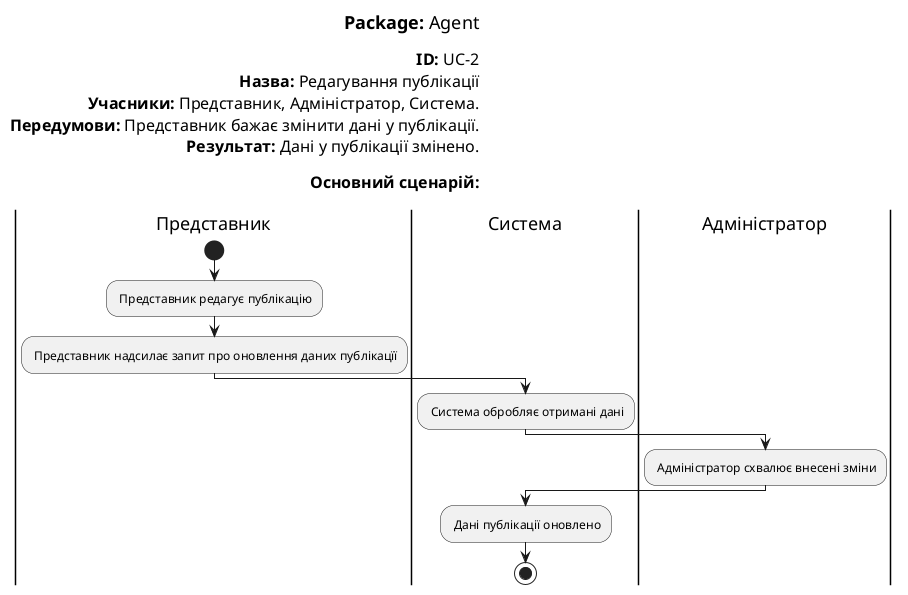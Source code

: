 @startuml
left header
<font color=000 size=18><b>Package:</b> Agent

<font color=000 size=16><b>ID:</b> UC-2
<font color=000 size=16><b>Назва:</b> Редагування публікації
<font color=000 size=16><b>Учасники:</b> Представник, Адміністратор, Система.
<font color=000 size=16><b>Передумови:</b> Представник бажає змінити дані у публікації.
<font color=000 size=16><b>Результат:</b> Дані у публікації змінено.

<font color=000 size=16><b>Основний сценарій:</b>

end header

|Представник|
start
: Представник редагує публікацію;

: Представник надсилає запит про оновлення даних публікацїї;


|Система|
: Система обробляє отримані дані;

|Адміністратор|
: Адміністратор схвалює внесені зміни;

|Система|
: Дані публікації оновлено;

stop;
@enduml